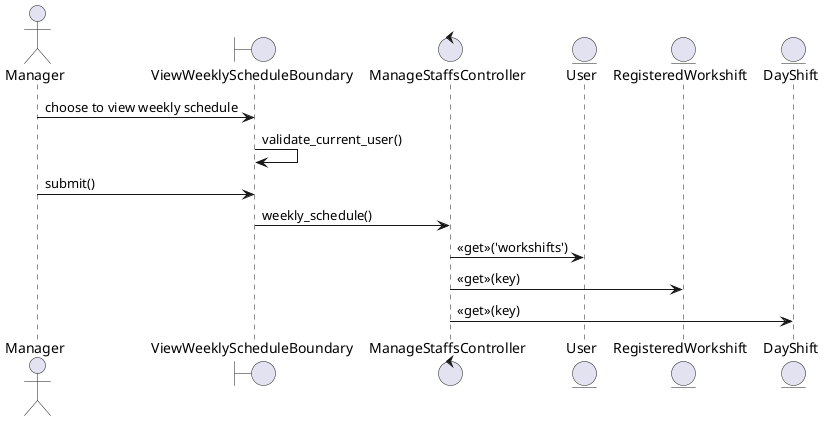 @startuml

actor Manager as A
boundary ViewWeeklyScheduleBoundary as B
control ManageStaffsController as C
entity User as E1
entity RegisteredWorkshift as E2
entity DayShift as E3

A -> B: choose to view weekly schedule
B -> B: validate_current_user()
A -> B: submit()
B -> C: weekly_schedule()
C -> E1: <<get>>('workshifts')
C -> E2: <<get>>(key)
C -> E3: <<get>>(key)

@enduml